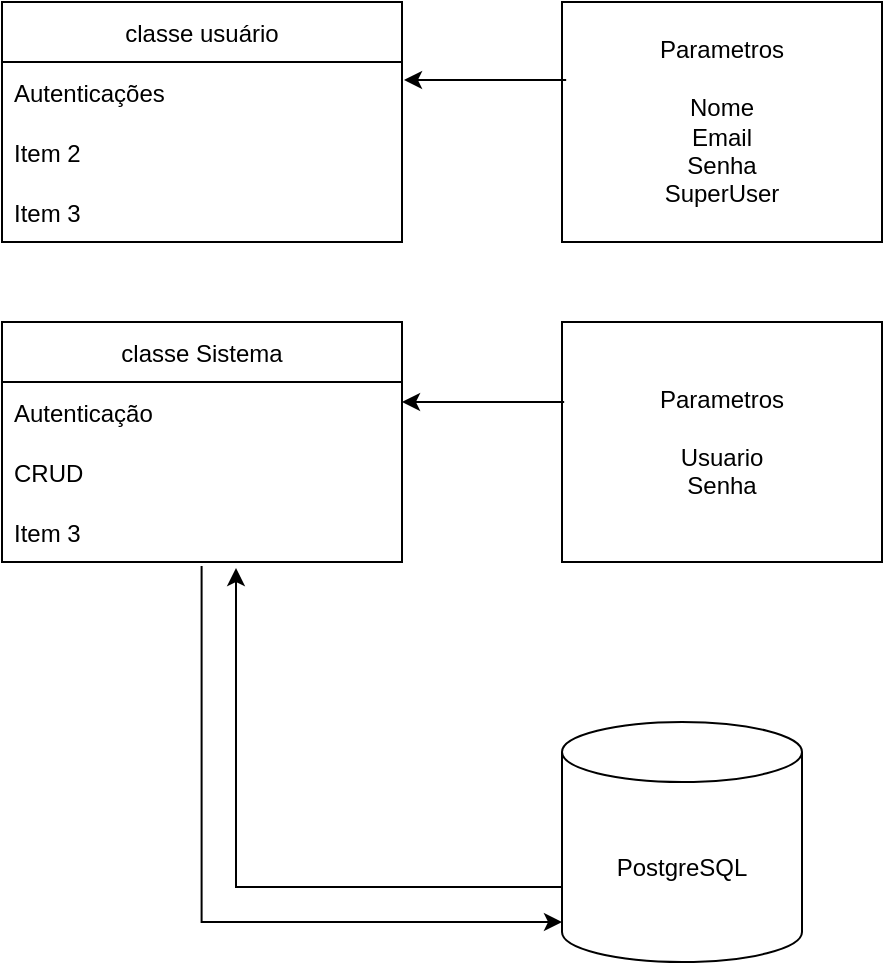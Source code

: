 <mxfile version="18.0.2" type="device"><diagram id="4UenBp8B4h7qmG8G1xQC" name="Page-1"><mxGraphModel dx="1014" dy="529" grid="1" gridSize="10" guides="1" tooltips="1" connect="1" arrows="1" fold="1" page="1" pageScale="1" pageWidth="827" pageHeight="1169" math="0" shadow="0"><root><mxCell id="0"/><mxCell id="1" parent="0"/><mxCell id="DS46XLpiehIzsmteQP7g-6" value="classe usuário" style="swimlane;fontStyle=0;childLayout=stackLayout;horizontal=1;startSize=30;horizontalStack=0;resizeParent=1;resizeParentMax=0;resizeLast=0;collapsible=1;marginBottom=0;" vertex="1" parent="1"><mxGeometry x="40" y="40" width="200" height="120" as="geometry"/></mxCell><mxCell id="DS46XLpiehIzsmteQP7g-7" value="Autenticações" style="text;strokeColor=none;fillColor=none;align=left;verticalAlign=middle;spacingLeft=4;spacingRight=4;overflow=hidden;points=[[0,0.5],[1,0.5]];portConstraint=eastwest;rotatable=0;" vertex="1" parent="DS46XLpiehIzsmteQP7g-6"><mxGeometry y="30" width="200" height="30" as="geometry"/></mxCell><mxCell id="DS46XLpiehIzsmteQP7g-8" value="Item 2" style="text;strokeColor=none;fillColor=none;align=left;verticalAlign=middle;spacingLeft=4;spacingRight=4;overflow=hidden;points=[[0,0.5],[1,0.5]];portConstraint=eastwest;rotatable=0;" vertex="1" parent="DS46XLpiehIzsmteQP7g-6"><mxGeometry y="60" width="200" height="30" as="geometry"/></mxCell><mxCell id="DS46XLpiehIzsmteQP7g-9" value="Item 3" style="text;strokeColor=none;fillColor=none;align=left;verticalAlign=middle;spacingLeft=4;spacingRight=4;overflow=hidden;points=[[0,0.5],[1,0.5]];portConstraint=eastwest;rotatable=0;" vertex="1" parent="DS46XLpiehIzsmteQP7g-6"><mxGeometry y="90" width="200" height="30" as="geometry"/></mxCell><mxCell id="DS46XLpiehIzsmteQP7g-10" value="classe Sistema" style="swimlane;fontStyle=0;childLayout=stackLayout;horizontal=1;startSize=30;horizontalStack=0;resizeParent=1;resizeParentMax=0;resizeLast=0;collapsible=1;marginBottom=0;" vertex="1" parent="1"><mxGeometry x="40" y="200" width="200" height="120" as="geometry"/></mxCell><mxCell id="DS46XLpiehIzsmteQP7g-11" value="Autenticação" style="text;strokeColor=none;fillColor=none;align=left;verticalAlign=middle;spacingLeft=4;spacingRight=4;overflow=hidden;points=[[0,0.5],[1,0.5]];portConstraint=eastwest;rotatable=0;" vertex="1" parent="DS46XLpiehIzsmteQP7g-10"><mxGeometry y="30" width="200" height="30" as="geometry"/></mxCell><mxCell id="DS46XLpiehIzsmteQP7g-12" value="CRUD" style="text;strokeColor=none;fillColor=none;align=left;verticalAlign=middle;spacingLeft=4;spacingRight=4;overflow=hidden;points=[[0,0.5],[1,0.5]];portConstraint=eastwest;rotatable=0;" vertex="1" parent="DS46XLpiehIzsmteQP7g-10"><mxGeometry y="60" width="200" height="30" as="geometry"/></mxCell><mxCell id="DS46XLpiehIzsmteQP7g-13" value="Item 3" style="text;strokeColor=none;fillColor=none;align=left;verticalAlign=middle;spacingLeft=4;spacingRight=4;overflow=hidden;points=[[0,0.5],[1,0.5]];portConstraint=eastwest;rotatable=0;" vertex="1" parent="DS46XLpiehIzsmteQP7g-10"><mxGeometry y="90" width="200" height="30" as="geometry"/></mxCell><mxCell id="DS46XLpiehIzsmteQP7g-15" value="Parametros&lt;br&gt;&lt;br&gt;Nome&lt;br&gt;Email&lt;br&gt;Senha&lt;br&gt;SuperUser" style="rounded=0;whiteSpace=wrap;html=1;" vertex="1" parent="1"><mxGeometry x="320" y="40" width="160" height="120" as="geometry"/></mxCell><mxCell id="DS46XLpiehIzsmteQP7g-16" value="" style="endArrow=classic;html=1;rounded=0;entryX=1.005;entryY=0.3;entryDx=0;entryDy=0;entryPerimeter=0;exitX=0.013;exitY=0.325;exitDx=0;exitDy=0;exitPerimeter=0;" edge="1" parent="1" source="DS46XLpiehIzsmteQP7g-15" target="DS46XLpiehIzsmteQP7g-7"><mxGeometry width="50" height="50" relative="1" as="geometry"><mxPoint x="390" y="200" as="sourcePoint"/><mxPoint x="430" y="150" as="targetPoint"/></mxGeometry></mxCell><mxCell id="DS46XLpiehIzsmteQP7g-17" value="PostgreSQL" style="shape=cylinder3;whiteSpace=wrap;html=1;boundedLbl=1;backgroundOutline=1;size=15;" vertex="1" parent="1"><mxGeometry x="320" y="400" width="120" height="120" as="geometry"/></mxCell><mxCell id="DS46XLpiehIzsmteQP7g-19" value="Parametros&lt;br&gt;&lt;br&gt;Usuario&lt;br&gt;Senha" style="rounded=0;whiteSpace=wrap;html=1;" vertex="1" parent="1"><mxGeometry x="320" y="200" width="160" height="120" as="geometry"/></mxCell><mxCell id="DS46XLpiehIzsmteQP7g-20" value="" style="endArrow=classic;html=1;rounded=0;entryX=1.005;entryY=0.3;entryDx=0;entryDy=0;entryPerimeter=0;exitX=0.013;exitY=0.325;exitDx=0;exitDy=0;exitPerimeter=0;" edge="1" parent="1"><mxGeometry width="50" height="50" relative="1" as="geometry"><mxPoint x="321.08" y="240" as="sourcePoint"/><mxPoint x="240" y="240" as="targetPoint"/><Array as="points"><mxPoint x="281.08" y="240"/></Array></mxGeometry></mxCell><mxCell id="DS46XLpiehIzsmteQP7g-23" value="" style="edgeStyle=segmentEdgeStyle;endArrow=classic;html=1;rounded=0;exitX=0;exitY=0;exitDx=0;exitDy=82.5;exitPerimeter=0;entryX=0.585;entryY=1.1;entryDx=0;entryDy=0;entryPerimeter=0;" edge="1" parent="1" source="DS46XLpiehIzsmteQP7g-17" target="DS46XLpiehIzsmteQP7g-13"><mxGeometry width="50" height="50" relative="1" as="geometry"><mxPoint x="200" y="485" as="sourcePoint"/><mxPoint x="150" y="435" as="targetPoint"/></mxGeometry></mxCell><mxCell id="DS46XLpiehIzsmteQP7g-24" value="" style="edgeStyle=segmentEdgeStyle;endArrow=classic;html=1;rounded=0;exitX=0.499;exitY=1.067;exitDx=0;exitDy=0;exitPerimeter=0;" edge="1" parent="1" source="DS46XLpiehIzsmteQP7g-13" target="DS46XLpiehIzsmteQP7g-17"><mxGeometry width="50" height="50" relative="1" as="geometry"><mxPoint x="140" y="330" as="sourcePoint"/><mxPoint x="300" y="500" as="targetPoint"/><Array as="points"><mxPoint x="140" y="500"/></Array></mxGeometry></mxCell></root></mxGraphModel></diagram></mxfile>